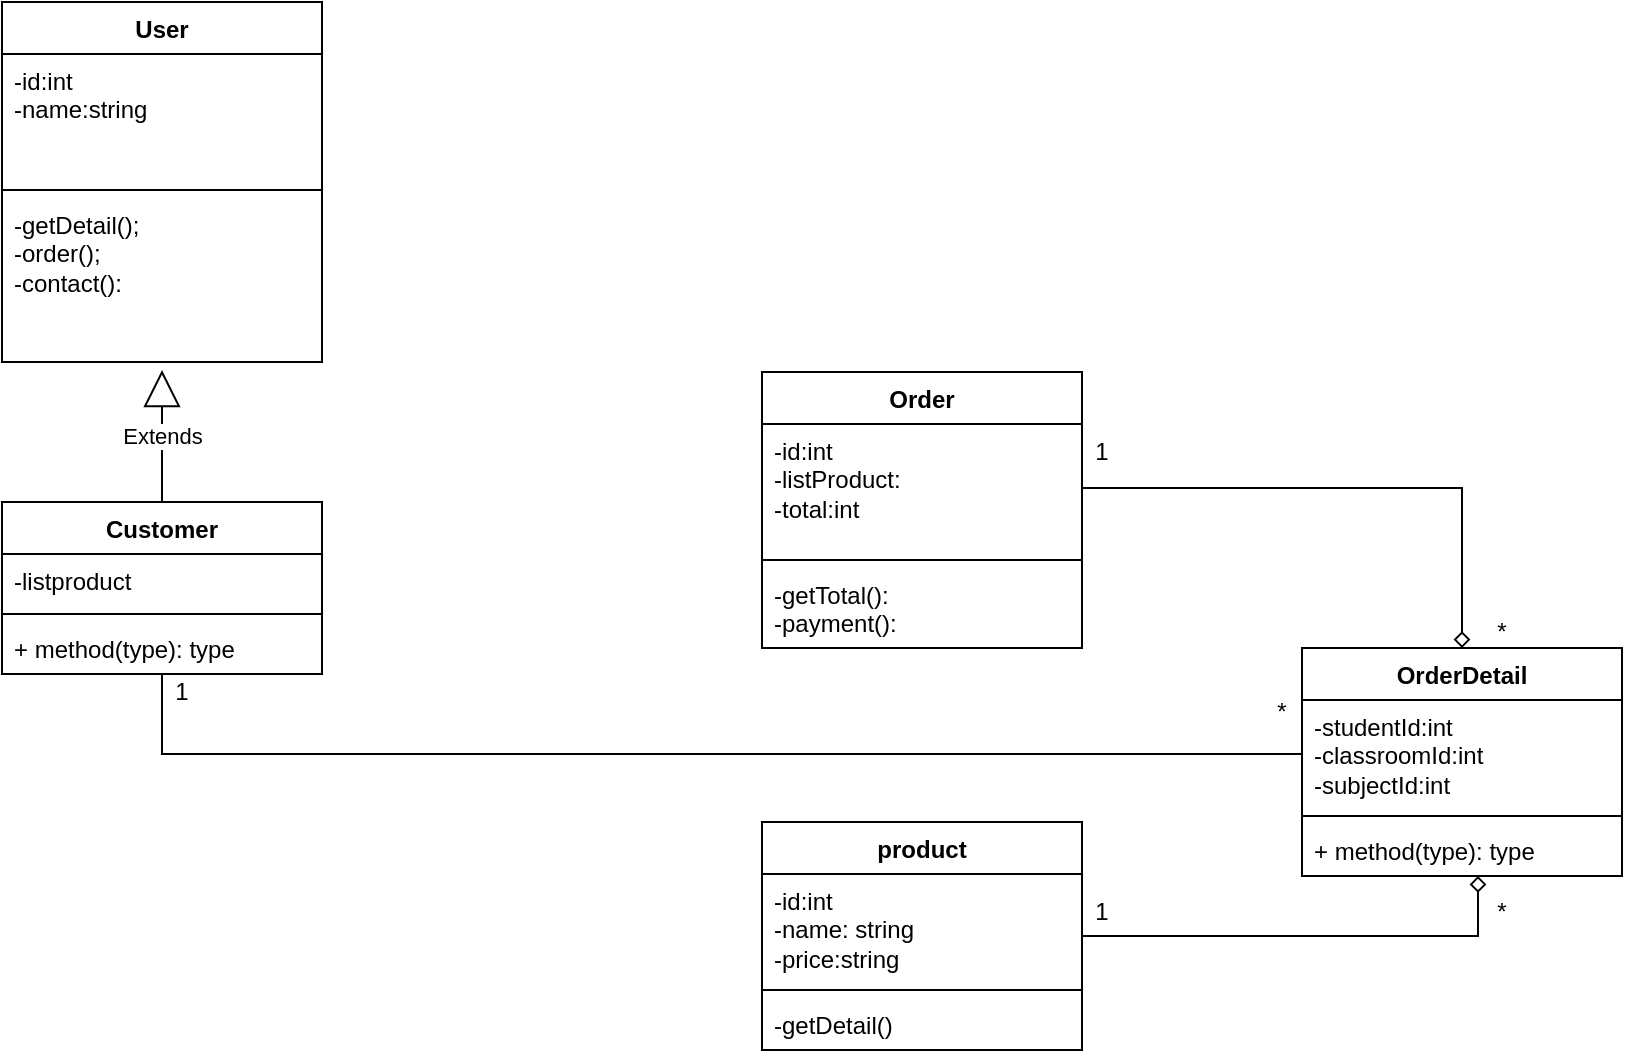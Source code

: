 <mxfile version="28.2.8">
  <diagram name="Page-1" id="AJLw9uIzb7_aL23q4PI5">
    <mxGraphModel dx="1216" dy="905" grid="1" gridSize="10" guides="1" tooltips="1" connect="1" arrows="1" fold="1" page="0" pageScale="1" pageWidth="850" pageHeight="1100" math="0" shadow="0">
      <root>
        <mxCell id="0" />
        <mxCell id="1" parent="0" />
        <mxCell id="WPsQGSnY5Z1YFvRuafF7-2" value="User" style="swimlane;fontStyle=1;align=center;verticalAlign=top;childLayout=stackLayout;horizontal=1;startSize=26;horizontalStack=0;resizeParent=1;resizeParentMax=0;resizeLast=0;collapsible=1;marginBottom=0;whiteSpace=wrap;html=1;" vertex="1" parent="1">
          <mxGeometry x="140" y="30" width="160" height="180" as="geometry" />
        </mxCell>
        <mxCell id="WPsQGSnY5Z1YFvRuafF7-3" value="-id:int&lt;div&gt;-name:string&lt;/div&gt;&lt;div&gt;&lt;br&gt;&lt;/div&gt;" style="text;strokeColor=none;fillColor=none;align=left;verticalAlign=top;spacingLeft=4;spacingRight=4;overflow=hidden;rotatable=0;points=[[0,0.5],[1,0.5]];portConstraint=eastwest;whiteSpace=wrap;html=1;" vertex="1" parent="WPsQGSnY5Z1YFvRuafF7-2">
          <mxGeometry y="26" width="160" height="64" as="geometry" />
        </mxCell>
        <mxCell id="WPsQGSnY5Z1YFvRuafF7-4" value="" style="line;strokeWidth=1;fillColor=none;align=left;verticalAlign=middle;spacingTop=-1;spacingLeft=3;spacingRight=3;rotatable=0;labelPosition=right;points=[];portConstraint=eastwest;strokeColor=inherit;" vertex="1" parent="WPsQGSnY5Z1YFvRuafF7-2">
          <mxGeometry y="90" width="160" height="8" as="geometry" />
        </mxCell>
        <mxCell id="WPsQGSnY5Z1YFvRuafF7-5" value="-getDetail();&lt;div&gt;-order();&lt;/div&gt;&lt;div&gt;-contact():&lt;/div&gt;" style="text;strokeColor=none;fillColor=none;align=left;verticalAlign=top;spacingLeft=4;spacingRight=4;overflow=hidden;rotatable=0;points=[[0,0.5],[1,0.5]];portConstraint=eastwest;whiteSpace=wrap;html=1;" vertex="1" parent="WPsQGSnY5Z1YFvRuafF7-2">
          <mxGeometry y="98" width="160" height="82" as="geometry" />
        </mxCell>
        <mxCell id="WPsQGSnY5Z1YFvRuafF7-39" style="edgeStyle=orthogonalEdgeStyle;rounded=0;orthogonalLoop=1;jettySize=auto;html=1;endArrow=none;endFill=0;" edge="1" parent="1" source="WPsQGSnY5Z1YFvRuafF7-6" target="WPsQGSnY5Z1YFvRuafF7-28">
          <mxGeometry relative="1" as="geometry" />
        </mxCell>
        <mxCell id="WPsQGSnY5Z1YFvRuafF7-6" value="Customer" style="swimlane;fontStyle=1;align=center;verticalAlign=top;childLayout=stackLayout;horizontal=1;startSize=26;horizontalStack=0;resizeParent=1;resizeParentMax=0;resizeLast=0;collapsible=1;marginBottom=0;whiteSpace=wrap;html=1;" vertex="1" parent="1">
          <mxGeometry x="140" y="280" width="160" height="86" as="geometry" />
        </mxCell>
        <mxCell id="WPsQGSnY5Z1YFvRuafF7-7" value="-listproduct" style="text;strokeColor=none;fillColor=none;align=left;verticalAlign=top;spacingLeft=4;spacingRight=4;overflow=hidden;rotatable=0;points=[[0,0.5],[1,0.5]];portConstraint=eastwest;whiteSpace=wrap;html=1;" vertex="1" parent="WPsQGSnY5Z1YFvRuafF7-6">
          <mxGeometry y="26" width="160" height="26" as="geometry" />
        </mxCell>
        <mxCell id="WPsQGSnY5Z1YFvRuafF7-8" value="" style="line;strokeWidth=1;fillColor=none;align=left;verticalAlign=middle;spacingTop=-1;spacingLeft=3;spacingRight=3;rotatable=0;labelPosition=right;points=[];portConstraint=eastwest;strokeColor=inherit;" vertex="1" parent="WPsQGSnY5Z1YFvRuafF7-6">
          <mxGeometry y="52" width="160" height="8" as="geometry" />
        </mxCell>
        <mxCell id="WPsQGSnY5Z1YFvRuafF7-9" value="+ method(type): type" style="text;strokeColor=none;fillColor=none;align=left;verticalAlign=top;spacingLeft=4;spacingRight=4;overflow=hidden;rotatable=0;points=[[0,0.5],[1,0.5]];portConstraint=eastwest;whiteSpace=wrap;html=1;" vertex="1" parent="WPsQGSnY5Z1YFvRuafF7-6">
          <mxGeometry y="60" width="160" height="26" as="geometry" />
        </mxCell>
        <mxCell id="WPsQGSnY5Z1YFvRuafF7-11" value="Extends" style="endArrow=block;endSize=16;endFill=0;html=1;rounded=0;exitX=0.5;exitY=0;exitDx=0;exitDy=0;entryX=0.5;entryY=1.049;entryDx=0;entryDy=0;entryPerimeter=0;" edge="1" parent="1" source="WPsQGSnY5Z1YFvRuafF7-6" target="WPsQGSnY5Z1YFvRuafF7-5">
          <mxGeometry width="160" relative="1" as="geometry">
            <mxPoint x="340" y="310" as="sourcePoint" />
            <mxPoint x="500" y="310" as="targetPoint" />
          </mxGeometry>
        </mxCell>
        <mxCell id="WPsQGSnY5Z1YFvRuafF7-12" value="Order" style="swimlane;fontStyle=1;align=center;verticalAlign=top;childLayout=stackLayout;horizontal=1;startSize=26;horizontalStack=0;resizeParent=1;resizeParentMax=0;resizeLast=0;collapsible=1;marginBottom=0;whiteSpace=wrap;html=1;" vertex="1" parent="1">
          <mxGeometry x="520" y="215" width="160" height="138" as="geometry" />
        </mxCell>
        <mxCell id="WPsQGSnY5Z1YFvRuafF7-13" value="-id:int&lt;div&gt;-listProduct:&lt;br&gt;-total:int&lt;/div&gt;" style="text;strokeColor=none;fillColor=none;align=left;verticalAlign=top;spacingLeft=4;spacingRight=4;overflow=hidden;rotatable=0;points=[[0,0.5],[1,0.5]];portConstraint=eastwest;whiteSpace=wrap;html=1;" vertex="1" parent="WPsQGSnY5Z1YFvRuafF7-12">
          <mxGeometry y="26" width="160" height="64" as="geometry" />
        </mxCell>
        <mxCell id="WPsQGSnY5Z1YFvRuafF7-14" value="" style="line;strokeWidth=1;fillColor=none;align=left;verticalAlign=middle;spacingTop=-1;spacingLeft=3;spacingRight=3;rotatable=0;labelPosition=right;points=[];portConstraint=eastwest;strokeColor=inherit;" vertex="1" parent="WPsQGSnY5Z1YFvRuafF7-12">
          <mxGeometry y="90" width="160" height="8" as="geometry" />
        </mxCell>
        <mxCell id="WPsQGSnY5Z1YFvRuafF7-15" value="-getTotal():&lt;div&gt;-payment():&lt;/div&gt;" style="text;strokeColor=none;fillColor=none;align=left;verticalAlign=top;spacingLeft=4;spacingRight=4;overflow=hidden;rotatable=0;points=[[0,0.5],[1,0.5]];portConstraint=eastwest;whiteSpace=wrap;html=1;" vertex="1" parent="WPsQGSnY5Z1YFvRuafF7-12">
          <mxGeometry y="98" width="160" height="40" as="geometry" />
        </mxCell>
        <mxCell id="WPsQGSnY5Z1YFvRuafF7-16" value="product" style="swimlane;fontStyle=1;align=center;verticalAlign=top;childLayout=stackLayout;horizontal=1;startSize=26;horizontalStack=0;resizeParent=1;resizeParentMax=0;resizeLast=0;collapsible=1;marginBottom=0;whiteSpace=wrap;html=1;" vertex="1" parent="1">
          <mxGeometry x="520" y="440" width="160" height="114" as="geometry" />
        </mxCell>
        <mxCell id="WPsQGSnY5Z1YFvRuafF7-17" value="-id:int&lt;br&gt;-name: string&lt;br&gt;-price:string" style="text;strokeColor=none;fillColor=none;align=left;verticalAlign=top;spacingLeft=4;spacingRight=4;overflow=hidden;rotatable=0;points=[[0,0.5],[1,0.5]];portConstraint=eastwest;whiteSpace=wrap;html=1;" vertex="1" parent="WPsQGSnY5Z1YFvRuafF7-16">
          <mxGeometry y="26" width="160" height="54" as="geometry" />
        </mxCell>
        <mxCell id="WPsQGSnY5Z1YFvRuafF7-18" value="" style="line;strokeWidth=1;fillColor=none;align=left;verticalAlign=middle;spacingTop=-1;spacingLeft=3;spacingRight=3;rotatable=0;labelPosition=right;points=[];portConstraint=eastwest;strokeColor=inherit;" vertex="1" parent="WPsQGSnY5Z1YFvRuafF7-16">
          <mxGeometry y="80" width="160" height="8" as="geometry" />
        </mxCell>
        <mxCell id="WPsQGSnY5Z1YFvRuafF7-19" value="-getDetail()" style="text;strokeColor=none;fillColor=none;align=left;verticalAlign=top;spacingLeft=4;spacingRight=4;overflow=hidden;rotatable=0;points=[[0,0.5],[1,0.5]];portConstraint=eastwest;whiteSpace=wrap;html=1;" vertex="1" parent="WPsQGSnY5Z1YFvRuafF7-16">
          <mxGeometry y="88" width="160" height="26" as="geometry" />
        </mxCell>
        <mxCell id="WPsQGSnY5Z1YFvRuafF7-27" value="OrderDetail" style="swimlane;fontStyle=1;align=center;verticalAlign=top;childLayout=stackLayout;horizontal=1;startSize=26;horizontalStack=0;resizeParent=1;resizeParentMax=0;resizeLast=0;collapsible=1;marginBottom=0;whiteSpace=wrap;html=1;" vertex="1" parent="1">
          <mxGeometry x="790" y="353" width="160" height="114" as="geometry" />
        </mxCell>
        <mxCell id="WPsQGSnY5Z1YFvRuafF7-28" value="-studentId:int&lt;div&gt;-classroomId:int&lt;/div&gt;&lt;div&gt;-subjectId:int&lt;/div&gt;" style="text;strokeColor=none;fillColor=none;align=left;verticalAlign=top;spacingLeft=4;spacingRight=4;overflow=hidden;rotatable=0;points=[[0,0.5],[1,0.5]];portConstraint=eastwest;whiteSpace=wrap;html=1;" vertex="1" parent="WPsQGSnY5Z1YFvRuafF7-27">
          <mxGeometry y="26" width="160" height="54" as="geometry" />
        </mxCell>
        <mxCell id="WPsQGSnY5Z1YFvRuafF7-29" value="" style="line;strokeWidth=1;fillColor=none;align=left;verticalAlign=middle;spacingTop=-1;spacingLeft=3;spacingRight=3;rotatable=0;labelPosition=right;points=[];portConstraint=eastwest;strokeColor=inherit;" vertex="1" parent="WPsQGSnY5Z1YFvRuafF7-27">
          <mxGeometry y="80" width="160" height="8" as="geometry" />
        </mxCell>
        <mxCell id="WPsQGSnY5Z1YFvRuafF7-30" value="+ method(type): type" style="text;strokeColor=none;fillColor=none;align=left;verticalAlign=top;spacingLeft=4;spacingRight=4;overflow=hidden;rotatable=0;points=[[0,0.5],[1,0.5]];portConstraint=eastwest;whiteSpace=wrap;html=1;" vertex="1" parent="WPsQGSnY5Z1YFvRuafF7-27">
          <mxGeometry y="88" width="160" height="26" as="geometry" />
        </mxCell>
        <mxCell id="WPsQGSnY5Z1YFvRuafF7-32" style="edgeStyle=orthogonalEdgeStyle;rounded=0;orthogonalLoop=1;jettySize=auto;html=1;endArrow=diamond;endFill=0;" edge="1" parent="1" source="WPsQGSnY5Z1YFvRuafF7-13" target="WPsQGSnY5Z1YFvRuafF7-27">
          <mxGeometry relative="1" as="geometry" />
        </mxCell>
        <mxCell id="WPsQGSnY5Z1YFvRuafF7-33" style="edgeStyle=orthogonalEdgeStyle;rounded=0;orthogonalLoop=1;jettySize=auto;html=1;entryX=0.55;entryY=1;entryDx=0;entryDy=0;entryPerimeter=0;endArrow=diamond;endFill=0;" edge="1" parent="1" source="WPsQGSnY5Z1YFvRuafF7-16" target="WPsQGSnY5Z1YFvRuafF7-30">
          <mxGeometry relative="1" as="geometry" />
        </mxCell>
        <mxCell id="WPsQGSnY5Z1YFvRuafF7-34" value="1" style="text;html=1;whiteSpace=wrap;strokeColor=none;fillColor=none;align=center;verticalAlign=middle;rounded=0;" vertex="1" parent="1">
          <mxGeometry x="660" y="240" width="60" height="30" as="geometry" />
        </mxCell>
        <mxCell id="WPsQGSnY5Z1YFvRuafF7-35" value="1" style="text;html=1;whiteSpace=wrap;strokeColor=none;fillColor=none;align=center;verticalAlign=middle;rounded=0;" vertex="1" parent="1">
          <mxGeometry x="660" y="470" width="60" height="30" as="geometry" />
        </mxCell>
        <mxCell id="WPsQGSnY5Z1YFvRuafF7-36" value="*" style="text;html=1;whiteSpace=wrap;strokeColor=none;fillColor=none;align=center;verticalAlign=middle;rounded=0;" vertex="1" parent="1">
          <mxGeometry x="860" y="330" width="60" height="30" as="geometry" />
        </mxCell>
        <mxCell id="WPsQGSnY5Z1YFvRuafF7-37" value="*" style="text;html=1;whiteSpace=wrap;strokeColor=none;fillColor=none;align=center;verticalAlign=middle;rounded=0;" vertex="1" parent="1">
          <mxGeometry x="860" y="470" width="60" height="30" as="geometry" />
        </mxCell>
        <mxCell id="WPsQGSnY5Z1YFvRuafF7-40" value="1" style="text;html=1;whiteSpace=wrap;strokeColor=none;fillColor=none;align=center;verticalAlign=middle;rounded=0;" vertex="1" parent="1">
          <mxGeometry x="200" y="360" width="60" height="30" as="geometry" />
        </mxCell>
        <mxCell id="WPsQGSnY5Z1YFvRuafF7-41" value="*" style="text;html=1;whiteSpace=wrap;strokeColor=none;fillColor=none;align=center;verticalAlign=middle;rounded=0;" vertex="1" parent="1">
          <mxGeometry x="750" y="370" width="60" height="30" as="geometry" />
        </mxCell>
      </root>
    </mxGraphModel>
  </diagram>
</mxfile>
